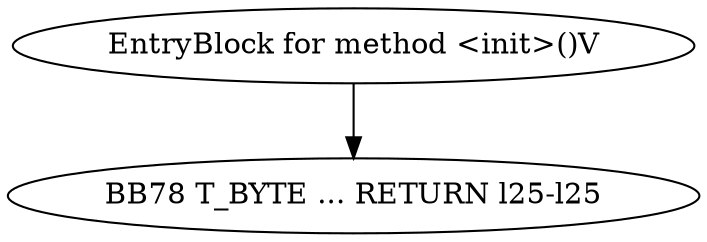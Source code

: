 digraph G {
  1 [ label="BB78 T_BYTE ... RETURN l25-l25" ];
  2 [ label="EntryBlock for method <init>()V" ];
  2 -> 1 [ label="" ];
}
